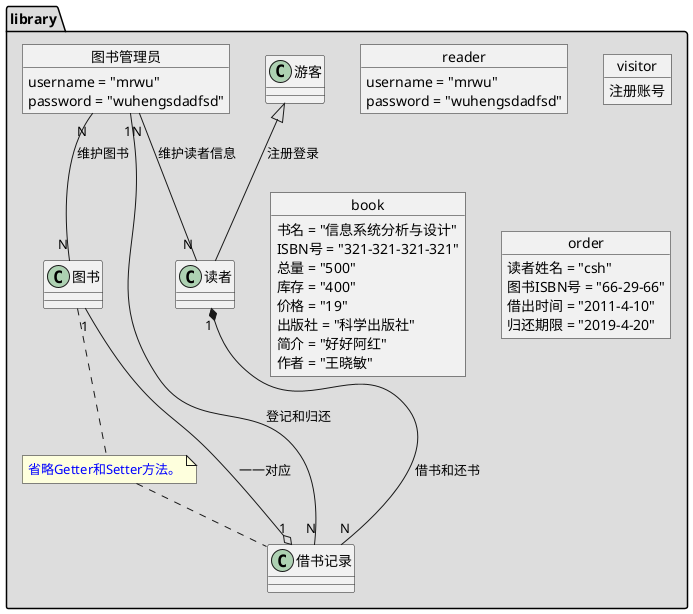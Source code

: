 @startuml

package "library" #DDDDDD {

	object 图书管理员 {
		 username = "mrwu"
		 password = "wuhengsdadfsd"
	}



	object reader {
	 	username = "mrwu"
		password = "wuhengsdadfsd"
	}
	object visitor {
		注册账号
	}

	object book {
	 	书名 = "信息系统分析与设计"
	 	ISBN号 = "321-321-321-321"
	 	总量 = "500"
	 	库存 = "400"
	 	价格 = "19"
	 	出版社 = "科学出版社"
	 	简介 = "好好阿红"
	 	作者 = "王晓敏"
	}

	object order {
	 	读者姓名 = "csh"
	 	图书ISBN号 = "66-29-66"
	 	借出时间 = "2011-4-10"
	 	归还期限 = "2019-4-20"
	}

	note "<color:blue>省略Getter和Setter方法。</color>" as note1

	图书 .. note1
	note1 .. 借书记录


	游客 <|-- 读者 : 注册登录
	读者 "1" *-- "N" 借书记录 : 借书和还书
	借书记录 "1" o-- "1" 图书 : 一一对应
	借书记录 "N" -- "1" 图书管理员 : 登记和归还
	图书管理员 "N" -- "N" 图书 : 维护图书
	图书管理员 "N" -- "N" 读者 : 维护读者信息


}


@enduml